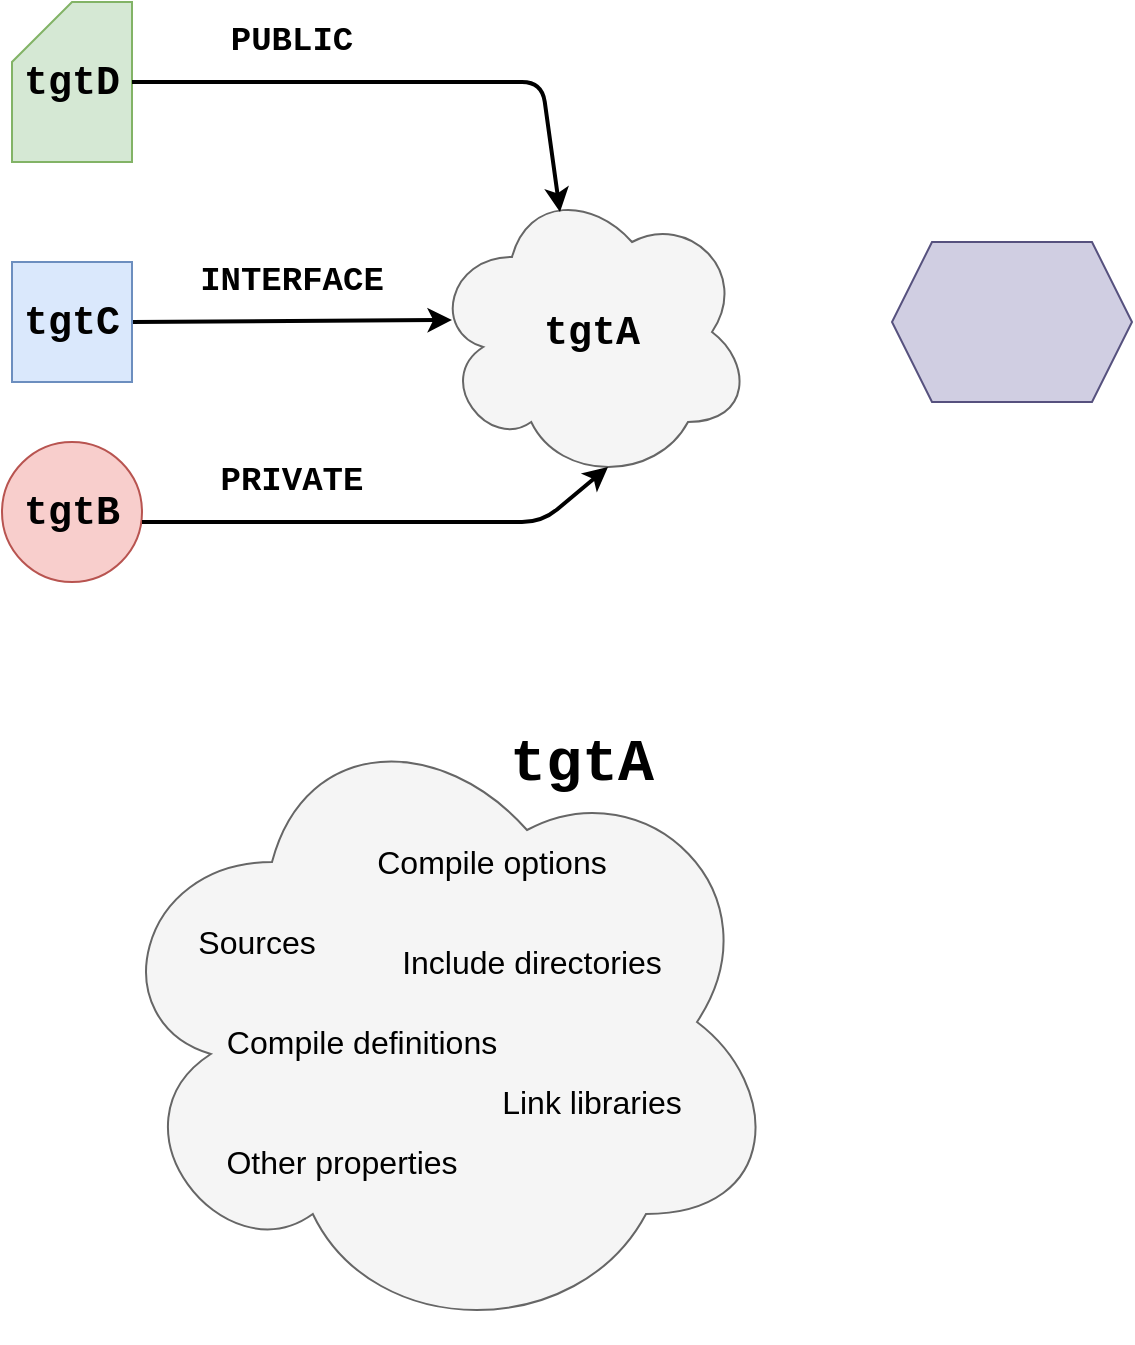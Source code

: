 <mxfile version="14.2.9" type="github">
  <diagram id="LKmkpp46hTWkXhTjWyJ0" name="Page-1">
    <mxGraphModel dx="1008" dy="858" grid="1" gridSize="10" guides="1" tooltips="1" connect="1" arrows="1" fold="1" page="1" pageScale="1" pageWidth="850" pageHeight="1100" math="0" shadow="0">
      <root>
        <mxCell id="0" />
        <mxCell id="1" parent="0" />
        <mxCell id="mG-zUL76Q8l5EKn-mLCW-13" value="" style="ellipse;shape=cloud;whiteSpace=wrap;html=1;fillColor=#f5f5f5;strokeColor=#666666;fontColor=#333333;" vertex="1" parent="1">
          <mxGeometry x="250" y="130" width="160" height="150" as="geometry" />
        </mxCell>
        <mxCell id="mG-zUL76Q8l5EKn-mLCW-2" value="" style="shape=card;whiteSpace=wrap;html=1;fillColor=#d5e8d4;strokeColor=#82b366;" vertex="1" parent="1">
          <mxGeometry x="40" y="40" width="60" height="80" as="geometry" />
        </mxCell>
        <mxCell id="mG-zUL76Q8l5EKn-mLCW-3" value="" style="ellipse;whiteSpace=wrap;html=1;aspect=fixed;fillColor=#f8cecc;strokeColor=#b85450;" vertex="1" parent="1">
          <mxGeometry x="35" y="260" width="70" height="70" as="geometry" />
        </mxCell>
        <mxCell id="mG-zUL76Q8l5EKn-mLCW-4" value="" style="shape=hexagon;perimeter=hexagonPerimeter2;whiteSpace=wrap;html=1;fixedSize=1;fillColor=#d0cee2;strokeColor=#56517e;" vertex="1" parent="1">
          <mxGeometry x="480" y="160" width="120" height="80" as="geometry" />
        </mxCell>
        <mxCell id="mG-zUL76Q8l5EKn-mLCW-5" value="" style="endArrow=classic;html=1;entryX=0.55;entryY=0.95;entryDx=0;entryDy=0;entryPerimeter=0;strokeWidth=2;" edge="1" parent="1" target="mG-zUL76Q8l5EKn-mLCW-13">
          <mxGeometry width="50" height="50" relative="1" as="geometry">
            <mxPoint x="105" y="300" as="sourcePoint" />
            <mxPoint x="305" y="260" as="targetPoint" />
            <Array as="points">
              <mxPoint x="305" y="300" />
            </Array>
          </mxGeometry>
        </mxCell>
        <mxCell id="mG-zUL76Q8l5EKn-mLCW-6" value="" style="endArrow=classic;html=1;entryX=0.4;entryY=0.1;entryDx=0;entryDy=0;entryPerimeter=0;strokeWidth=2;" edge="1" parent="1" target="mG-zUL76Q8l5EKn-mLCW-13">
          <mxGeometry width="50" height="50" relative="1" as="geometry">
            <mxPoint x="100" y="80" as="sourcePoint" />
            <mxPoint x="305" y="150" as="targetPoint" />
            <Array as="points">
              <mxPoint x="305" y="80" />
            </Array>
          </mxGeometry>
        </mxCell>
        <mxCell id="mG-zUL76Q8l5EKn-mLCW-7" value="" style="endArrow=classic;html=1;exitX=1;exitY=0.5;exitDx=0;exitDy=0;strokeWidth=2;" edge="1" parent="1" source="mG-zUL76Q8l5EKn-mLCW-8">
          <mxGeometry width="50" height="50" relative="1" as="geometry">
            <mxPoint x="105" y="200" as="sourcePoint" />
            <mxPoint x="260" y="199" as="targetPoint" />
          </mxGeometry>
        </mxCell>
        <mxCell id="mG-zUL76Q8l5EKn-mLCW-8" value="" style="whiteSpace=wrap;html=1;aspect=fixed;fillColor=#dae8fc;strokeColor=#6c8ebf;" vertex="1" parent="1">
          <mxGeometry x="40" y="170" width="60" height="60" as="geometry" />
        </mxCell>
        <mxCell id="mG-zUL76Q8l5EKn-mLCW-9" value="&lt;font style=&quot;font-size: 17px&quot; face=&quot;Courier New&quot;&gt;&lt;b&gt;PUBLIC&lt;/b&gt;&lt;/font&gt;" style="text;html=1;strokeColor=none;fillColor=none;align=center;verticalAlign=middle;whiteSpace=wrap;rounded=0;" vertex="1" parent="1">
          <mxGeometry x="140" y="50" width="80" height="20" as="geometry" />
        </mxCell>
        <mxCell id="mG-zUL76Q8l5EKn-mLCW-10" value="&lt;font style=&quot;font-size: 17px&quot; face=&quot;Courier New&quot;&gt;&lt;b&gt;INTERFACE&lt;/b&gt;&lt;/font&gt;" style="text;html=1;strokeColor=none;fillColor=none;align=center;verticalAlign=middle;whiteSpace=wrap;rounded=0;" vertex="1" parent="1">
          <mxGeometry x="125" y="170" width="110" height="20" as="geometry" />
        </mxCell>
        <mxCell id="mG-zUL76Q8l5EKn-mLCW-11" value="&lt;font style=&quot;font-size: 17px&quot; face=&quot;Courier New&quot;&gt;&lt;b&gt;PRIVATE&lt;/b&gt;&lt;/font&gt;" style="text;html=1;strokeColor=none;fillColor=none;align=center;verticalAlign=middle;whiteSpace=wrap;rounded=0;" vertex="1" parent="1">
          <mxGeometry x="125" y="270" width="110" height="20" as="geometry" />
        </mxCell>
        <mxCell id="mG-zUL76Q8l5EKn-mLCW-15" value="" style="ellipse;shape=cloud;whiteSpace=wrap;html=1;fillColor=#f5f5f5;strokeColor=#666666;fontColor=#333333;" vertex="1" parent="1">
          <mxGeometry x="85" y="390" width="340" height="320" as="geometry" />
        </mxCell>
        <mxCell id="mG-zUL76Q8l5EKn-mLCW-16" value="&lt;b&gt;&lt;font face=&quot;Courier New&quot; style=&quot;font-size: 30px&quot;&gt;tgtA&lt;/font&gt;&lt;/b&gt;" style="text;html=1;strokeColor=none;fillColor=none;align=center;verticalAlign=middle;whiteSpace=wrap;rounded=0;" vertex="1" parent="1">
          <mxGeometry x="290" y="410" width="70" height="20" as="geometry" />
        </mxCell>
        <mxCell id="mG-zUL76Q8l5EKn-mLCW-17" value="&lt;b&gt;&lt;font face=&quot;Courier New&quot; style=&quot;font-size: 20px&quot;&gt;tgtA&lt;/font&gt;&lt;/b&gt;" style="text;html=1;strokeColor=none;fillColor=none;align=center;verticalAlign=middle;whiteSpace=wrap;rounded=0;" vertex="1" parent="1">
          <mxGeometry x="310" y="195" width="40" height="20" as="geometry" />
        </mxCell>
        <mxCell id="mG-zUL76Q8l5EKn-mLCW-18" value="&lt;b&gt;&lt;font face=&quot;Courier New&quot; style=&quot;font-size: 20px&quot;&gt;tgtB&lt;/font&gt;&lt;/b&gt;" style="text;html=1;strokeColor=none;fillColor=none;align=center;verticalAlign=middle;whiteSpace=wrap;rounded=0;" vertex="1" parent="1">
          <mxGeometry x="50" y="285" width="40" height="20" as="geometry" />
        </mxCell>
        <mxCell id="mG-zUL76Q8l5EKn-mLCW-19" value="&lt;b&gt;&lt;font face=&quot;Courier New&quot; style=&quot;font-size: 20px&quot;&gt;tgtC&lt;/font&gt;&lt;/b&gt;" style="text;html=1;strokeColor=none;fillColor=none;align=center;verticalAlign=middle;whiteSpace=wrap;rounded=0;" vertex="1" parent="1">
          <mxGeometry x="50" y="190" width="40" height="20" as="geometry" />
        </mxCell>
        <mxCell id="mG-zUL76Q8l5EKn-mLCW-20" value="&lt;b&gt;&lt;font face=&quot;Courier New&quot; style=&quot;font-size: 20px&quot;&gt;tgtD&lt;/font&gt;&lt;/b&gt;" style="text;html=1;strokeColor=none;fillColor=none;align=center;verticalAlign=middle;whiteSpace=wrap;rounded=0;" vertex="1" parent="1">
          <mxGeometry x="50" y="70" width="40" height="20" as="geometry" />
        </mxCell>
        <mxCell id="mG-zUL76Q8l5EKn-mLCW-22" value="&lt;font style=&quot;font-size: 16px;&quot;&gt;Sources&lt;/font&gt;" style="text;html=1;strokeColor=none;fillColor=none;align=center;verticalAlign=middle;whiteSpace=wrap;rounded=0;fontSize=16;fontStyle=0" vertex="1" parent="1">
          <mxGeometry x="115" y="500" width="95" height="20" as="geometry" />
        </mxCell>
        <mxCell id="mG-zUL76Q8l5EKn-mLCW-23" value="&lt;font style=&quot;font-size: 16px;&quot;&gt;Compile options&lt;/font&gt;" style="text;html=1;strokeColor=none;fillColor=none;align=center;verticalAlign=middle;whiteSpace=wrap;rounded=0;fontSize=16;fontStyle=0" vertex="1" parent="1">
          <mxGeometry x="200" y="460" width="160" height="20" as="geometry" />
        </mxCell>
        <mxCell id="mG-zUL76Q8l5EKn-mLCW-24" value="&lt;font style=&quot;font-size: 16px;&quot;&gt;Compile definitions&lt;/font&gt;" style="text;html=1;strokeColor=none;fillColor=none;align=center;verticalAlign=middle;whiteSpace=wrap;rounded=0;fontSize=16;fontStyle=0" vertex="1" parent="1">
          <mxGeometry x="120" y="550" width="190" height="20" as="geometry" />
        </mxCell>
        <mxCell id="mG-zUL76Q8l5EKn-mLCW-25" value="&lt;font style=&quot;font-size: 16px;&quot;&gt;Include directories&lt;/font&gt;" style="text;html=1;strokeColor=none;fillColor=none;align=center;verticalAlign=middle;whiteSpace=wrap;rounded=0;fontSize=16;fontStyle=0" vertex="1" parent="1">
          <mxGeometry x="215" y="510" width="170" height="20" as="geometry" />
        </mxCell>
        <mxCell id="mG-zUL76Q8l5EKn-mLCW-26" value="&lt;font style=&quot;font-size: 16px;&quot;&gt;Link libraries&lt;/font&gt;" style="text;html=1;strokeColor=none;fillColor=none;align=center;verticalAlign=middle;whiteSpace=wrap;rounded=0;fontSize=16;fontStyle=0" vertex="1" parent="1">
          <mxGeometry x="265" y="580" width="130" height="20" as="geometry" />
        </mxCell>
        <mxCell id="mG-zUL76Q8l5EKn-mLCW-27" style="edgeStyle=orthogonalEdgeStyle;rounded=0;orthogonalLoop=1;jettySize=auto;html=1;exitX=0.5;exitY=1;exitDx=0;exitDy=0;strokeWidth=2;" edge="1" parent="1" source="mG-zUL76Q8l5EKn-mLCW-23" target="mG-zUL76Q8l5EKn-mLCW-23">
          <mxGeometry relative="1" as="geometry" />
        </mxCell>
        <mxCell id="mG-zUL76Q8l5EKn-mLCW-28" value="&lt;font style=&quot;font-size: 16px&quot;&gt;Other properties&lt;/font&gt;" style="text;html=1;strokeColor=none;fillColor=none;align=center;verticalAlign=middle;whiteSpace=wrap;rounded=0;fontSize=16;fontStyle=0" vertex="1" parent="1">
          <mxGeometry x="140" y="610" width="130" height="20" as="geometry" />
        </mxCell>
      </root>
    </mxGraphModel>
  </diagram>
</mxfile>
